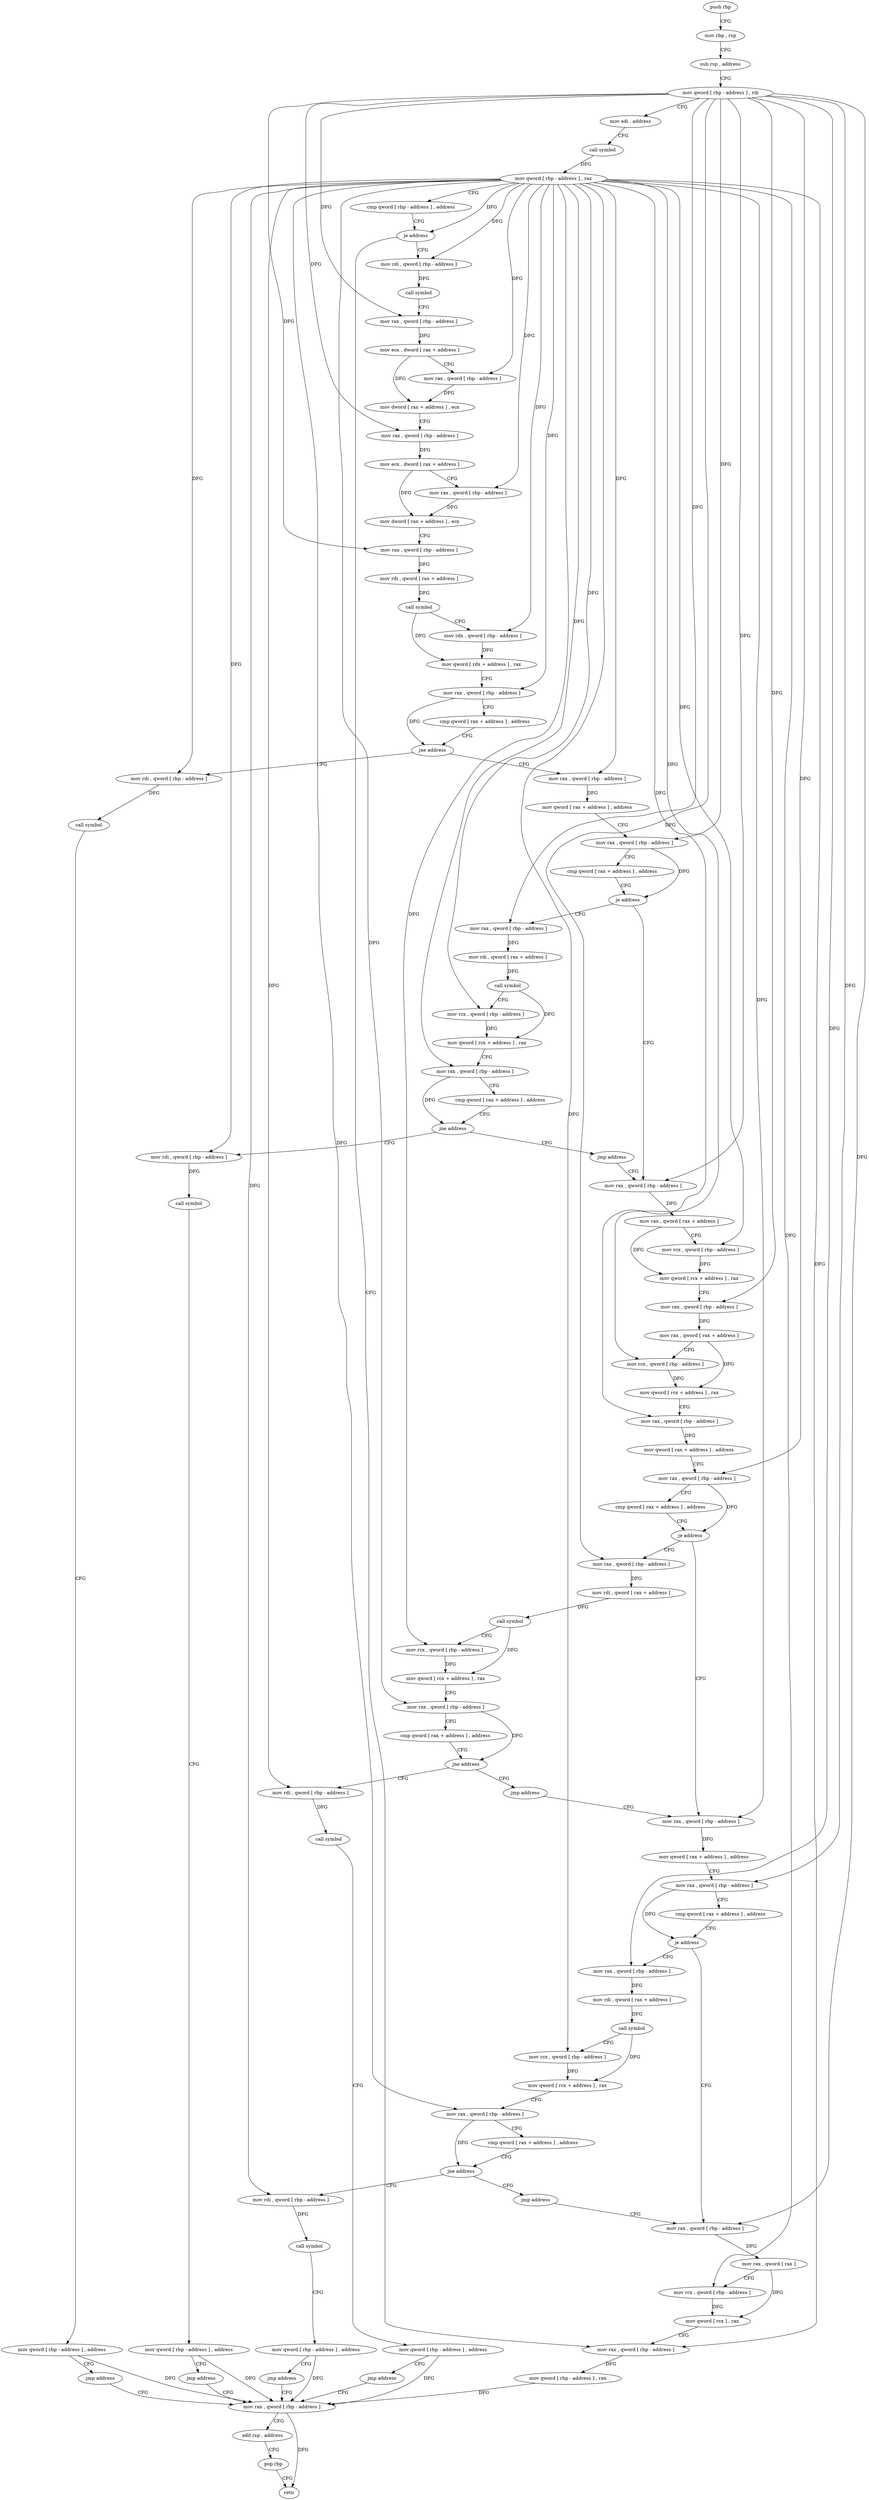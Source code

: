 digraph "func" {
"85760" [label = "push rbp" ]
"85761" [label = "mov rbp , rsp" ]
"85764" [label = "sub rsp , address" ]
"85768" [label = "mov qword [ rbp - address ] , rdi" ]
"85772" [label = "mov edi , address" ]
"85777" [label = "call symbol" ]
"85782" [label = "mov qword [ rbp - address ] , rax" ]
"85786" [label = "cmp qword [ rbp - address ] , address" ]
"85791" [label = "je address" ]
"86208" [label = "mov rax , qword [ rbp - address ]" ]
"85797" [label = "mov rdi , qword [ rbp - address ]" ]
"86212" [label = "mov qword [ rbp - address ] , rax" ]
"86216" [label = "mov rax , qword [ rbp - address ]" ]
"85801" [label = "call symbol" ]
"85806" [label = "mov rax , qword [ rbp - address ]" ]
"85810" [label = "mov ecx , dword [ rax + address ]" ]
"85813" [label = "mov rax , qword [ rbp - address ]" ]
"85817" [label = "mov dword [ rax + address ] , ecx" ]
"85820" [label = "mov rax , qword [ rbp - address ]" ]
"85824" [label = "mov ecx , dword [ rax + address ]" ]
"85827" [label = "mov rax , qword [ rbp - address ]" ]
"85831" [label = "mov dword [ rax + address ] , ecx" ]
"85834" [label = "mov rax , qword [ rbp - address ]" ]
"85838" [label = "mov rdi , qword [ rax + address ]" ]
"85842" [label = "call symbol" ]
"85847" [label = "mov rdx , qword [ rbp - address ]" ]
"85851" [label = "mov qword [ rdx + address ] , rax" ]
"85855" [label = "mov rax , qword [ rbp - address ]" ]
"85859" [label = "cmp qword [ rax + address ] , address" ]
"85864" [label = "jne address" ]
"85892" [label = "mov rax , qword [ rbp - address ]" ]
"85870" [label = "mov rdi , qword [ rbp - address ]" ]
"85896" [label = "mov qword [ rax + address ] , address" ]
"85904" [label = "mov rax , qword [ rbp - address ]" ]
"85908" [label = "cmp qword [ rax + address ] , address" ]
"85913" [label = "je address" ]
"85982" [label = "mov rax , qword [ rbp - address ]" ]
"85919" [label = "mov rax , qword [ rbp - address ]" ]
"85874" [label = "call symbol" ]
"85879" [label = "mov qword [ rbp - address ] , address" ]
"85887" [label = "jmp address" ]
"85986" [label = "mov rax , qword [ rax + address ]" ]
"85990" [label = "mov rcx , qword [ rbp - address ]" ]
"85994" [label = "mov qword [ rcx + address ] , rax" ]
"85998" [label = "mov rax , qword [ rbp - address ]" ]
"86002" [label = "mov rax , qword [ rax + address ]" ]
"86006" [label = "mov rcx , qword [ rbp - address ]" ]
"86010" [label = "mov qword [ rcx + address ] , rax" ]
"86014" [label = "mov rax , qword [ rbp - address ]" ]
"86018" [label = "mov qword [ rax + address ] , address" ]
"86026" [label = "mov rax , qword [ rbp - address ]" ]
"86030" [label = "cmp qword [ rax + address ] , address" ]
"86035" [label = "je address" ]
"86104" [label = "mov rax , qword [ rbp - address ]" ]
"86041" [label = "mov rax , qword [ rbp - address ]" ]
"85923" [label = "mov rdi , qword [ rax + address ]" ]
"85927" [label = "call symbol" ]
"85932" [label = "mov rcx , qword [ rbp - address ]" ]
"85936" [label = "mov qword [ rcx + address ] , rax" ]
"85940" [label = "mov rax , qword [ rbp - address ]" ]
"85944" [label = "cmp qword [ rax + address ] , address" ]
"85949" [label = "jne address" ]
"85977" [label = "jmp address" ]
"85955" [label = "mov rdi , qword [ rbp - address ]" ]
"86220" [label = "add rsp , address" ]
"86224" [label = "pop rbp" ]
"86225" [label = "retn" ]
"86108" [label = "mov qword [ rax + address ] , address" ]
"86116" [label = "mov rax , qword [ rbp - address ]" ]
"86120" [label = "cmp qword [ rax + address ] , address" ]
"86125" [label = "je address" ]
"86194" [label = "mov rax , qword [ rbp - address ]" ]
"86131" [label = "mov rax , qword [ rbp - address ]" ]
"86045" [label = "mov rdi , qword [ rax + address ]" ]
"86049" [label = "call symbol" ]
"86054" [label = "mov rcx , qword [ rbp - address ]" ]
"86058" [label = "mov qword [ rcx + address ] , rax" ]
"86062" [label = "mov rax , qword [ rbp - address ]" ]
"86066" [label = "cmp qword [ rax + address ] , address" ]
"86071" [label = "jne address" ]
"86099" [label = "jmp address" ]
"86077" [label = "mov rdi , qword [ rbp - address ]" ]
"85959" [label = "call symbol" ]
"85964" [label = "mov qword [ rbp - address ] , address" ]
"85972" [label = "jmp address" ]
"86198" [label = "mov rax , qword [ rax ]" ]
"86201" [label = "mov rcx , qword [ rbp - address ]" ]
"86205" [label = "mov qword [ rcx ] , rax" ]
"86135" [label = "mov rdi , qword [ rax + address ]" ]
"86139" [label = "call symbol" ]
"86144" [label = "mov rcx , qword [ rbp - address ]" ]
"86148" [label = "mov qword [ rcx + address ] , rax" ]
"86152" [label = "mov rax , qword [ rbp - address ]" ]
"86156" [label = "cmp qword [ rax + address ] , address" ]
"86161" [label = "jne address" ]
"86189" [label = "jmp address" ]
"86167" [label = "mov rdi , qword [ rbp - address ]" ]
"86081" [label = "call symbol" ]
"86086" [label = "mov qword [ rbp - address ] , address" ]
"86094" [label = "jmp address" ]
"86171" [label = "call symbol" ]
"86176" [label = "mov qword [ rbp - address ] , address" ]
"86184" [label = "jmp address" ]
"85760" -> "85761" [ label = "CFG" ]
"85761" -> "85764" [ label = "CFG" ]
"85764" -> "85768" [ label = "CFG" ]
"85768" -> "85772" [ label = "CFG" ]
"85768" -> "85806" [ label = "DFG" ]
"85768" -> "85820" [ label = "DFG" ]
"85768" -> "85834" [ label = "DFG" ]
"85768" -> "85904" [ label = "DFG" ]
"85768" -> "85982" [ label = "DFG" ]
"85768" -> "85998" [ label = "DFG" ]
"85768" -> "86026" [ label = "DFG" ]
"85768" -> "85919" [ label = "DFG" ]
"85768" -> "86116" [ label = "DFG" ]
"85768" -> "86041" [ label = "DFG" ]
"85768" -> "86194" [ label = "DFG" ]
"85768" -> "86131" [ label = "DFG" ]
"85772" -> "85777" [ label = "CFG" ]
"85777" -> "85782" [ label = "DFG" ]
"85782" -> "85786" [ label = "CFG" ]
"85782" -> "85791" [ label = "DFG" ]
"85782" -> "86208" [ label = "DFG" ]
"85782" -> "85797" [ label = "DFG" ]
"85782" -> "85813" [ label = "DFG" ]
"85782" -> "85827" [ label = "DFG" ]
"85782" -> "85847" [ label = "DFG" ]
"85782" -> "85855" [ label = "DFG" ]
"85782" -> "85892" [ label = "DFG" ]
"85782" -> "85870" [ label = "DFG" ]
"85782" -> "85990" [ label = "DFG" ]
"85782" -> "86006" [ label = "DFG" ]
"85782" -> "86014" [ label = "DFG" ]
"85782" -> "85932" [ label = "DFG" ]
"85782" -> "85940" [ label = "DFG" ]
"85782" -> "86104" [ label = "DFG" ]
"85782" -> "86054" [ label = "DFG" ]
"85782" -> "86062" [ label = "DFG" ]
"85782" -> "85955" [ label = "DFG" ]
"85782" -> "86201" [ label = "DFG" ]
"85782" -> "86144" [ label = "DFG" ]
"85782" -> "86152" [ label = "DFG" ]
"85782" -> "86077" [ label = "DFG" ]
"85782" -> "86167" [ label = "DFG" ]
"85786" -> "85791" [ label = "CFG" ]
"85791" -> "86208" [ label = "CFG" ]
"85791" -> "85797" [ label = "CFG" ]
"86208" -> "86212" [ label = "DFG" ]
"85797" -> "85801" [ label = "DFG" ]
"86212" -> "86216" [ label = "DFG" ]
"86216" -> "86220" [ label = "CFG" ]
"86216" -> "86225" [ label = "DFG" ]
"85801" -> "85806" [ label = "CFG" ]
"85806" -> "85810" [ label = "DFG" ]
"85810" -> "85813" [ label = "CFG" ]
"85810" -> "85817" [ label = "DFG" ]
"85813" -> "85817" [ label = "DFG" ]
"85817" -> "85820" [ label = "CFG" ]
"85820" -> "85824" [ label = "DFG" ]
"85824" -> "85827" [ label = "CFG" ]
"85824" -> "85831" [ label = "DFG" ]
"85827" -> "85831" [ label = "DFG" ]
"85831" -> "85834" [ label = "CFG" ]
"85834" -> "85838" [ label = "DFG" ]
"85838" -> "85842" [ label = "DFG" ]
"85842" -> "85847" [ label = "CFG" ]
"85842" -> "85851" [ label = "DFG" ]
"85847" -> "85851" [ label = "DFG" ]
"85851" -> "85855" [ label = "CFG" ]
"85855" -> "85859" [ label = "CFG" ]
"85855" -> "85864" [ label = "DFG" ]
"85859" -> "85864" [ label = "CFG" ]
"85864" -> "85892" [ label = "CFG" ]
"85864" -> "85870" [ label = "CFG" ]
"85892" -> "85896" [ label = "DFG" ]
"85870" -> "85874" [ label = "DFG" ]
"85896" -> "85904" [ label = "CFG" ]
"85904" -> "85908" [ label = "CFG" ]
"85904" -> "85913" [ label = "DFG" ]
"85908" -> "85913" [ label = "CFG" ]
"85913" -> "85982" [ label = "CFG" ]
"85913" -> "85919" [ label = "CFG" ]
"85982" -> "85986" [ label = "DFG" ]
"85919" -> "85923" [ label = "DFG" ]
"85874" -> "85879" [ label = "CFG" ]
"85879" -> "85887" [ label = "CFG" ]
"85879" -> "86216" [ label = "DFG" ]
"85887" -> "86216" [ label = "CFG" ]
"85986" -> "85990" [ label = "CFG" ]
"85986" -> "85994" [ label = "DFG" ]
"85990" -> "85994" [ label = "DFG" ]
"85994" -> "85998" [ label = "CFG" ]
"85998" -> "86002" [ label = "DFG" ]
"86002" -> "86006" [ label = "CFG" ]
"86002" -> "86010" [ label = "DFG" ]
"86006" -> "86010" [ label = "DFG" ]
"86010" -> "86014" [ label = "CFG" ]
"86014" -> "86018" [ label = "DFG" ]
"86018" -> "86026" [ label = "CFG" ]
"86026" -> "86030" [ label = "CFG" ]
"86026" -> "86035" [ label = "DFG" ]
"86030" -> "86035" [ label = "CFG" ]
"86035" -> "86104" [ label = "CFG" ]
"86035" -> "86041" [ label = "CFG" ]
"86104" -> "86108" [ label = "DFG" ]
"86041" -> "86045" [ label = "DFG" ]
"85923" -> "85927" [ label = "DFG" ]
"85927" -> "85932" [ label = "CFG" ]
"85927" -> "85936" [ label = "DFG" ]
"85932" -> "85936" [ label = "DFG" ]
"85936" -> "85940" [ label = "CFG" ]
"85940" -> "85944" [ label = "CFG" ]
"85940" -> "85949" [ label = "DFG" ]
"85944" -> "85949" [ label = "CFG" ]
"85949" -> "85977" [ label = "CFG" ]
"85949" -> "85955" [ label = "CFG" ]
"85977" -> "85982" [ label = "CFG" ]
"85955" -> "85959" [ label = "DFG" ]
"86220" -> "86224" [ label = "CFG" ]
"86224" -> "86225" [ label = "CFG" ]
"86108" -> "86116" [ label = "CFG" ]
"86116" -> "86120" [ label = "CFG" ]
"86116" -> "86125" [ label = "DFG" ]
"86120" -> "86125" [ label = "CFG" ]
"86125" -> "86194" [ label = "CFG" ]
"86125" -> "86131" [ label = "CFG" ]
"86194" -> "86198" [ label = "DFG" ]
"86131" -> "86135" [ label = "DFG" ]
"86045" -> "86049" [ label = "DFG" ]
"86049" -> "86054" [ label = "CFG" ]
"86049" -> "86058" [ label = "DFG" ]
"86054" -> "86058" [ label = "DFG" ]
"86058" -> "86062" [ label = "CFG" ]
"86062" -> "86066" [ label = "CFG" ]
"86062" -> "86071" [ label = "DFG" ]
"86066" -> "86071" [ label = "CFG" ]
"86071" -> "86099" [ label = "CFG" ]
"86071" -> "86077" [ label = "CFG" ]
"86099" -> "86104" [ label = "CFG" ]
"86077" -> "86081" [ label = "DFG" ]
"85959" -> "85964" [ label = "CFG" ]
"85964" -> "85972" [ label = "CFG" ]
"85964" -> "86216" [ label = "DFG" ]
"85972" -> "86216" [ label = "CFG" ]
"86198" -> "86201" [ label = "CFG" ]
"86198" -> "86205" [ label = "DFG" ]
"86201" -> "86205" [ label = "DFG" ]
"86205" -> "86208" [ label = "CFG" ]
"86135" -> "86139" [ label = "DFG" ]
"86139" -> "86144" [ label = "CFG" ]
"86139" -> "86148" [ label = "DFG" ]
"86144" -> "86148" [ label = "DFG" ]
"86148" -> "86152" [ label = "CFG" ]
"86152" -> "86156" [ label = "CFG" ]
"86152" -> "86161" [ label = "DFG" ]
"86156" -> "86161" [ label = "CFG" ]
"86161" -> "86189" [ label = "CFG" ]
"86161" -> "86167" [ label = "CFG" ]
"86189" -> "86194" [ label = "CFG" ]
"86167" -> "86171" [ label = "DFG" ]
"86081" -> "86086" [ label = "CFG" ]
"86086" -> "86094" [ label = "CFG" ]
"86086" -> "86216" [ label = "DFG" ]
"86094" -> "86216" [ label = "CFG" ]
"86171" -> "86176" [ label = "CFG" ]
"86176" -> "86184" [ label = "CFG" ]
"86176" -> "86216" [ label = "DFG" ]
"86184" -> "86216" [ label = "CFG" ]
}
